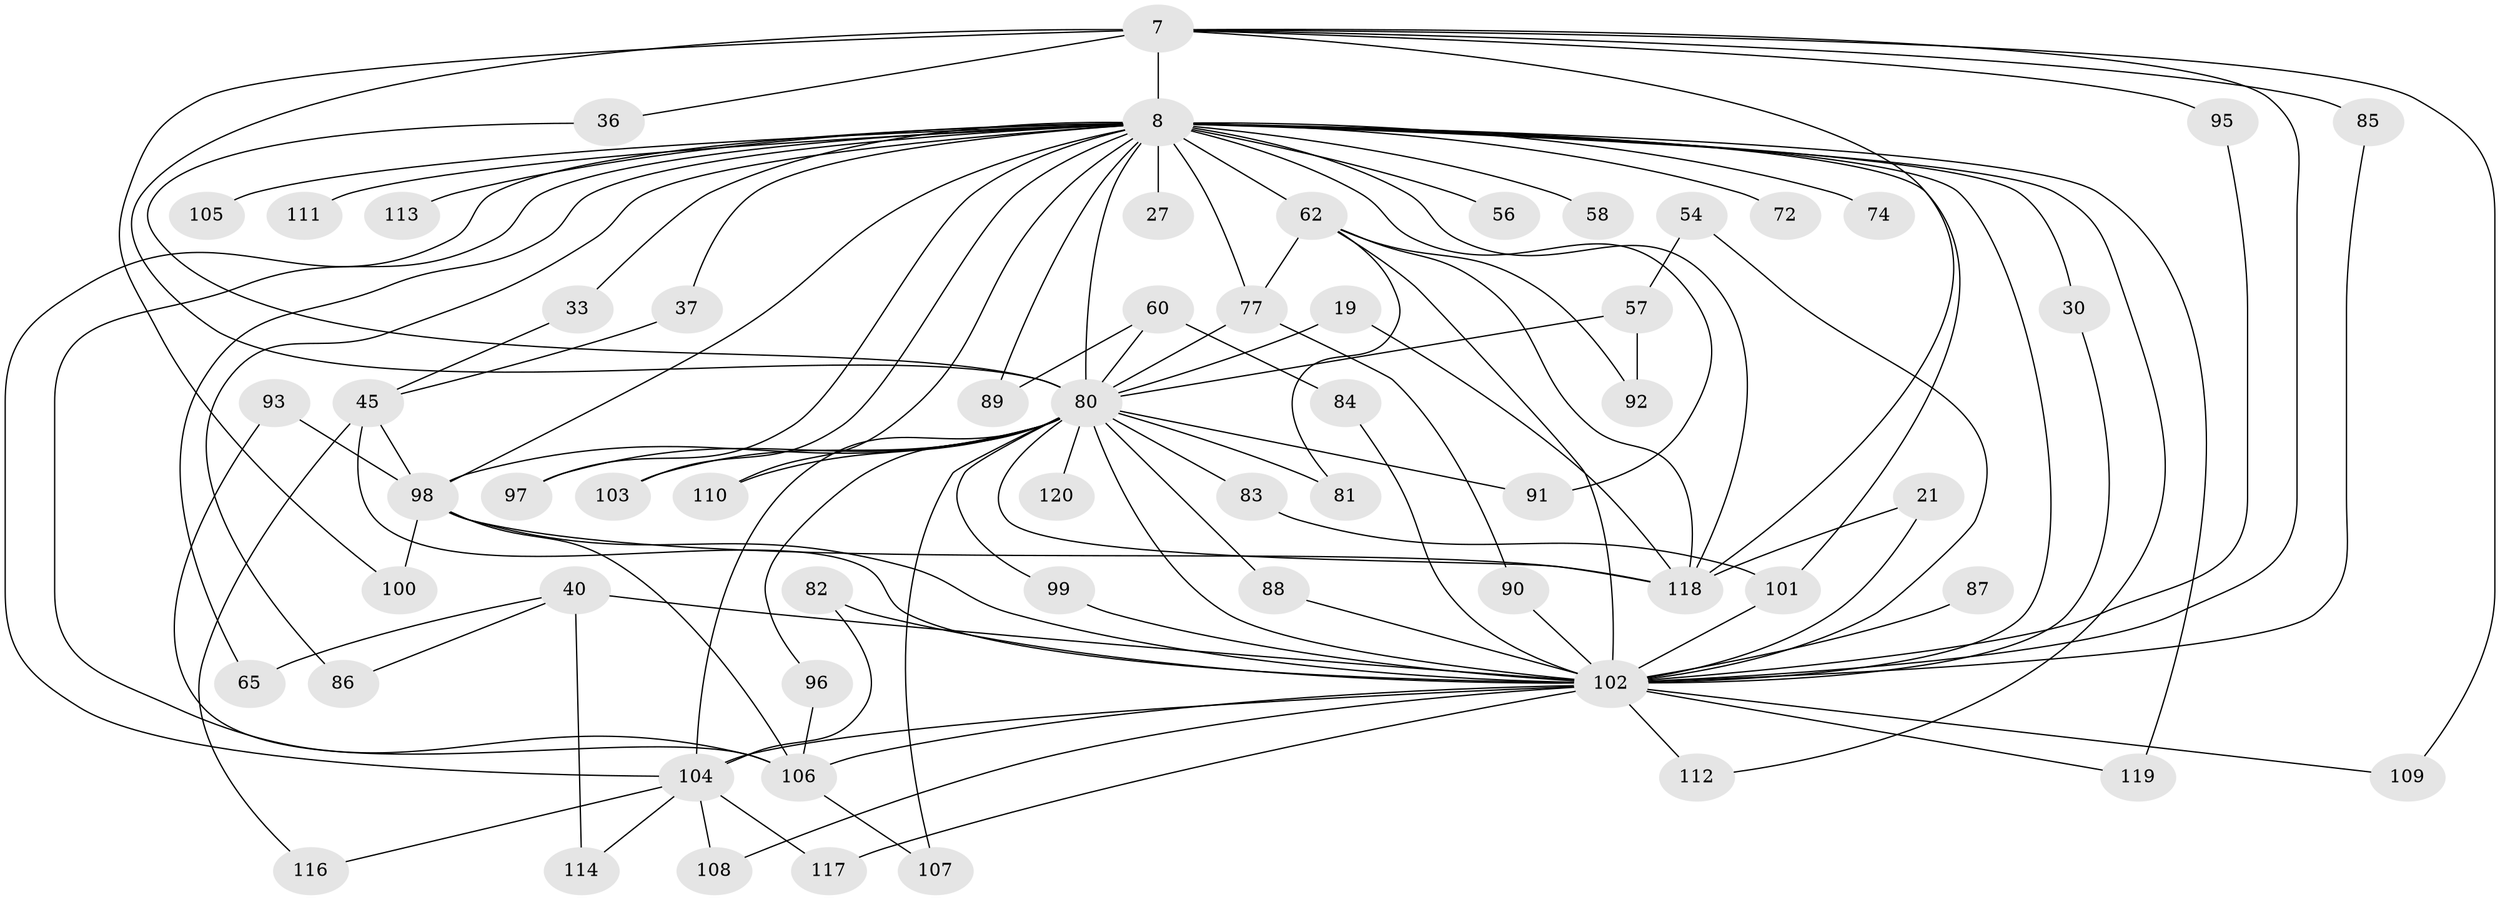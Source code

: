 // original degree distribution, {28: 0.025, 23: 0.008333333333333333, 21: 0.008333333333333333, 22: 0.008333333333333333, 13: 0.016666666666666666, 18: 0.008333333333333333, 24: 0.008333333333333333, 7: 0.016666666666666666, 6: 0.025, 5: 0.08333333333333333, 8: 0.008333333333333333, 3: 0.1, 2: 0.5916666666666667, 4: 0.09166666666666666}
// Generated by graph-tools (version 1.1) at 2025/45/03/09/25 04:45:33]
// undirected, 60 vertices, 112 edges
graph export_dot {
graph [start="1"]
  node [color=gray90,style=filled];
  7 [super="+6"];
  8 [super="+2+4"];
  19;
  21;
  27;
  30;
  33;
  36;
  37;
  40;
  45 [super="+14"];
  54;
  56;
  57 [super="+31"];
  58;
  60 [super="+39+16"];
  62 [super="+49"];
  65;
  72;
  74;
  77 [super="+76+53"];
  80 [super="+59"];
  81;
  82;
  83;
  84;
  85;
  86 [super="+67"];
  87;
  88;
  89;
  90;
  91;
  92;
  93;
  95;
  96;
  97;
  98 [super="+75"];
  99;
  100;
  101 [super="+41"];
  102 [super="+73+94+5"];
  103;
  104 [super="+32+55+64+66+71"];
  105;
  106 [super="+42+35+79"];
  107;
  108;
  109;
  110;
  111;
  112;
  113;
  114;
  116;
  117;
  118 [super="+23+26+63+25+115"];
  119;
  120;
  7 -- 8 [weight=8];
  7 -- 85;
  7 -- 100;
  7 -- 36;
  7 -- 102 [weight=6];
  7 -- 109;
  7 -- 95;
  7 -- 118;
  7 -- 80 [weight=4];
  8 -- 72 [weight=2];
  8 -- 74 [weight=2];
  8 -- 105 [weight=2];
  8 -- 110;
  8 -- 80 [weight=12];
  8 -- 33;
  8 -- 97;
  8 -- 98 [weight=2];
  8 -- 111 [weight=2];
  8 -- 112;
  8 -- 62 [weight=2];
  8 -- 101 [weight=3];
  8 -- 118 [weight=5];
  8 -- 104 [weight=5];
  8 -- 86 [weight=2];
  8 -- 102 [weight=8];
  8 -- 65;
  8 -- 77 [weight=2];
  8 -- 89;
  8 -- 27 [weight=2];
  8 -- 91;
  8 -- 30;
  8 -- 37;
  8 -- 103;
  8 -- 106 [weight=2];
  8 -- 113 [weight=2];
  8 -- 119;
  8 -- 56 [weight=2];
  8 -- 58;
  19 -- 118;
  19 -- 80;
  21 -- 118;
  21 -- 102 [weight=2];
  30 -- 102;
  33 -- 45;
  36 -- 80;
  37 -- 45;
  40 -- 65;
  40 -- 114;
  40 -- 86;
  40 -- 102 [weight=3];
  45 -- 116;
  45 -- 102 [weight=4];
  45 -- 98;
  54 -- 57;
  54 -- 102;
  57 -- 92;
  57 -- 80 [weight=3];
  60 -- 84;
  60 -- 89;
  60 -- 80 [weight=6];
  62 -- 81;
  62 -- 102 [weight=3];
  62 -- 118 [weight=2];
  62 -- 92;
  62 -- 77 [weight=2];
  77 -- 90;
  77 -- 80;
  80 -- 81;
  80 -- 83;
  80 -- 88;
  80 -- 91;
  80 -- 96;
  80 -- 97;
  80 -- 98 [weight=3];
  80 -- 99;
  80 -- 102 [weight=6];
  80 -- 103;
  80 -- 104 [weight=5];
  80 -- 107;
  80 -- 110;
  80 -- 118;
  80 -- 120;
  82 -- 104;
  82 -- 102;
  83 -- 101;
  84 -- 102;
  85 -- 102;
  87 -- 102 [weight=2];
  88 -- 102;
  90 -- 102;
  93 -- 106;
  93 -- 98;
  95 -- 102;
  96 -- 106;
  98 -- 100;
  98 -- 102 [weight=2];
  98 -- 118;
  98 -- 106;
  99 -- 102;
  101 -- 102;
  102 -- 104 [weight=2];
  102 -- 106 [weight=2];
  102 -- 108;
  102 -- 109;
  102 -- 112;
  102 -- 117;
  102 -- 119;
  104 -- 114;
  104 -- 117;
  104 -- 108;
  104 -- 116;
  106 -- 107;
}
